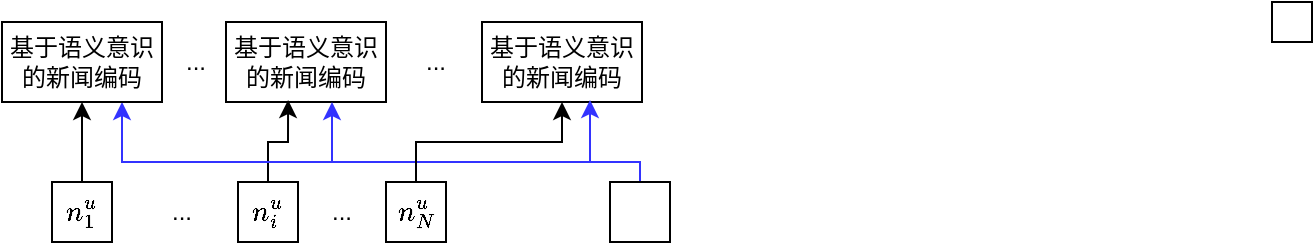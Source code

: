 <mxfile version="16.2.4" type="github">
  <diagram id="g-GTH3m1mprbBZ8mFjRG" name="Page-1">
    <mxGraphModel dx="946" dy="508" grid="1" gridSize="10" guides="1" tooltips="1" connect="1" arrows="1" fold="1" page="1" pageScale="1" pageWidth="827" pageHeight="1169" math="1" shadow="0">
      <root>
        <mxCell id="0" />
        <mxCell id="1" parent="0" />
        <mxCell id="FSb0OSq2DILK62HOMhFQ-8" style="edgeStyle=orthogonalEdgeStyle;rounded=0;orthogonalLoop=1;jettySize=auto;html=1;entryX=0.5;entryY=1;entryDx=0;entryDy=0;" edge="1" parent="1" source="qfDMOs3huDskI0j0CrZW-1" target="FSb0OSq2DILK62HOMhFQ-3">
          <mxGeometry relative="1" as="geometry" />
        </mxCell>
        <mxCell id="qfDMOs3huDskI0j0CrZW-1" value="" style="rounded=0;whiteSpace=wrap;html=1;" parent="1" vertex="1">
          <mxGeometry x="80" y="320" width="30" height="30" as="geometry" />
        </mxCell>
        <mxCell id="FSb0OSq2DILK62HOMhFQ-15" style="edgeStyle=orthogonalEdgeStyle;rounded=0;orthogonalLoop=1;jettySize=auto;html=1;exitX=0.5;exitY=0;exitDx=0;exitDy=0;entryX=0.388;entryY=0.975;entryDx=0;entryDy=0;entryPerimeter=0;" edge="1" parent="1" source="qfDMOs3huDskI0j0CrZW-2" target="FSb0OSq2DILK62HOMhFQ-4">
          <mxGeometry relative="1" as="geometry" />
        </mxCell>
        <mxCell id="qfDMOs3huDskI0j0CrZW-2" value="" style="rounded=0;whiteSpace=wrap;html=1;" parent="1" vertex="1">
          <mxGeometry x="173" y="320" width="30" height="30" as="geometry" />
        </mxCell>
        <mxCell id="qfDMOs3huDskI0j0CrZW-3" value="" style="rounded=0;whiteSpace=wrap;html=1;" parent="1" vertex="1">
          <mxGeometry x="690" y="230" width="20" height="20" as="geometry" />
        </mxCell>
        <mxCell id="qfDMOs3huDskI0j0CrZW-7" value="..." style="text;html=1;strokeColor=none;fillColor=none;align=center;verticalAlign=middle;whiteSpace=wrap;rounded=0;" parent="1" vertex="1">
          <mxGeometry x="137" y="250" width="30" height="20" as="geometry" />
        </mxCell>
        <mxCell id="FSb0OSq2DILK62HOMhFQ-17" style="edgeStyle=orthogonalEdgeStyle;rounded=0;orthogonalLoop=1;jettySize=auto;html=1;entryX=0.75;entryY=1;entryDx=0;entryDy=0;strokeColor=#3333FF;" edge="1" parent="1" source="FSb0OSq2DILK62HOMhFQ-1" target="FSb0OSq2DILK62HOMhFQ-3">
          <mxGeometry relative="1" as="geometry">
            <Array as="points">
              <mxPoint x="374" y="310" />
              <mxPoint x="115" y="310" />
            </Array>
          </mxGeometry>
        </mxCell>
        <mxCell id="FSb0OSq2DILK62HOMhFQ-1" value="" style="rounded=0;whiteSpace=wrap;html=1;" vertex="1" parent="1">
          <mxGeometry x="359" y="320" width="30" height="30" as="geometry" />
        </mxCell>
        <mxCell id="FSb0OSq2DILK62HOMhFQ-3" value="基于语义意识的新闻编码" style="text;html=1;strokeColor=default;fillColor=none;align=center;verticalAlign=middle;whiteSpace=wrap;rounded=0;" vertex="1" parent="1">
          <mxGeometry x="55" y="240" width="80" height="40" as="geometry" />
        </mxCell>
        <mxCell id="FSb0OSq2DILK62HOMhFQ-4" value="基于语义意识的新闻编码" style="text;html=1;strokeColor=default;fillColor=none;align=center;verticalAlign=middle;whiteSpace=wrap;rounded=0;" vertex="1" parent="1">
          <mxGeometry x="167" y="240" width="80" height="40" as="geometry" />
        </mxCell>
        <mxCell id="FSb0OSq2DILK62HOMhFQ-5" value="基于语义意识的新闻编码" style="text;html=1;strokeColor=default;fillColor=none;align=center;verticalAlign=middle;whiteSpace=wrap;rounded=0;" vertex="1" parent="1">
          <mxGeometry x="295" y="240" width="80" height="40" as="geometry" />
        </mxCell>
        <mxCell id="FSb0OSq2DILK62HOMhFQ-16" style="edgeStyle=orthogonalEdgeStyle;rounded=0;orthogonalLoop=1;jettySize=auto;html=1;entryX=0.5;entryY=1;entryDx=0;entryDy=0;" edge="1" parent="1" source="FSb0OSq2DILK62HOMhFQ-6" target="FSb0OSq2DILK62HOMhFQ-5">
          <mxGeometry relative="1" as="geometry">
            <Array as="points">
              <mxPoint x="262" y="300" />
              <mxPoint x="335" y="300" />
            </Array>
          </mxGeometry>
        </mxCell>
        <mxCell id="FSb0OSq2DILK62HOMhFQ-6" value="" style="rounded=0;whiteSpace=wrap;html=1;" vertex="1" parent="1">
          <mxGeometry x="247" y="320" width="30" height="30" as="geometry" />
        </mxCell>
        <mxCell id="FSb0OSq2DILK62HOMhFQ-13" value="..." style="text;html=1;strokeColor=none;fillColor=none;align=center;verticalAlign=middle;whiteSpace=wrap;rounded=0;" vertex="1" parent="1">
          <mxGeometry x="257" y="250" width="30" height="20" as="geometry" />
        </mxCell>
        <mxCell id="FSb0OSq2DILK62HOMhFQ-18" value="" style="endArrow=classic;html=1;rounded=0;strokeColor=#3333FF;" edge="1" parent="1">
          <mxGeometry width="50" height="50" relative="1" as="geometry">
            <mxPoint x="220" y="310" as="sourcePoint" />
            <mxPoint x="220" y="280" as="targetPoint" />
          </mxGeometry>
        </mxCell>
        <mxCell id="FSb0OSq2DILK62HOMhFQ-19" value="" style="endArrow=classic;html=1;rounded=0;strokeColor=#3333FF;entryX=0.675;entryY=0.975;entryDx=0;entryDy=0;entryPerimeter=0;" edge="1" parent="1" target="FSb0OSq2DILK62HOMhFQ-5">
          <mxGeometry width="50" height="50" relative="1" as="geometry">
            <mxPoint x="349" y="310" as="sourcePoint" />
            <mxPoint x="230" y="290" as="targetPoint" />
          </mxGeometry>
        </mxCell>
        <mxCell id="FSb0OSq2DILK62HOMhFQ-21" value="..." style="text;html=1;strokeColor=none;fillColor=none;align=center;verticalAlign=middle;whiteSpace=wrap;rounded=0;" vertex="1" parent="1">
          <mxGeometry x="130" y="325" width="30" height="20" as="geometry" />
        </mxCell>
        <mxCell id="FSb0OSq2DILK62HOMhFQ-22" value="..." style="text;html=1;strokeColor=none;fillColor=none;align=center;verticalAlign=middle;whiteSpace=wrap;rounded=0;" vertex="1" parent="1">
          <mxGeometry x="210" y="325" width="30" height="20" as="geometry" />
        </mxCell>
        <mxCell id="FSb0OSq2DILK62HOMhFQ-23" value="$$n^u_1$$" style="text;html=1;strokeColor=none;fillColor=none;align=center;verticalAlign=middle;whiteSpace=wrap;rounded=0;" vertex="1" parent="1">
          <mxGeometry x="80" y="322.5" width="30" height="25" as="geometry" />
        </mxCell>
        <mxCell id="FSb0OSq2DILK62HOMhFQ-24" value="$$n^u_i$$" style="text;html=1;strokeColor=none;fillColor=none;align=center;verticalAlign=middle;whiteSpace=wrap;rounded=0;" vertex="1" parent="1">
          <mxGeometry x="173" y="320" width="30" height="30" as="geometry" />
        </mxCell>
        <mxCell id="FSb0OSq2DILK62HOMhFQ-25" value="$$n^u_N$$" style="text;html=1;strokeColor=none;fillColor=none;align=center;verticalAlign=middle;whiteSpace=wrap;rounded=0;" vertex="1" parent="1">
          <mxGeometry x="247" y="320" width="30" height="30" as="geometry" />
        </mxCell>
      </root>
    </mxGraphModel>
  </diagram>
</mxfile>

